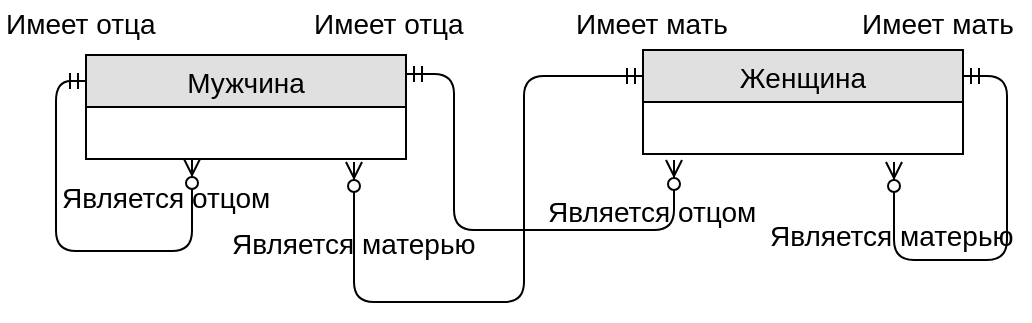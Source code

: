 <mxfile version="12.1.3" type="device" pages="1"><diagram id="gvGiIRRxEIWXnsjBUufy" name="Page-1"><mxGraphModel dx="1024" dy="588" grid="0" gridSize="10" guides="1" tooltips="1" connect="1" arrows="1" fold="1" page="1" pageScale="1" pageWidth="827" pageHeight="1169" math="0" shadow="0"><root><mxCell id="0"/><mxCell id="1" parent="0"/><mxCell id="kNrkaa0x3SVOB59-N18G-13" value="Мужчина" style="swimlane;fontStyle=0;childLayout=stackLayout;horizontal=1;startSize=26;fillColor=#e0e0e0;horizontalStack=0;resizeParent=1;resizeParentMax=0;resizeLast=0;collapsible=1;marginBottom=0;swimlaneFillColor=#ffffff;align=center;fontSize=14;" parent="1" vertex="1"><mxGeometry x="357" y="67.5" width="160" height="52" as="geometry"/></mxCell><mxCell id="kNrkaa0x3SVOB59-N18G-17" value="" style="edgeStyle=orthogonalEdgeStyle;fontSize=12;html=1;endArrow=ERzeroToMany;startArrow=ERmandOne;exitX=0;exitY=0.25;exitDx=0;exitDy=0;" parent="kNrkaa0x3SVOB59-N18G-13" source="kNrkaa0x3SVOB59-N18G-13" edge="1"><mxGeometry width="100" height="100" relative="1" as="geometry"><mxPoint x="60" y="214" as="sourcePoint"/><mxPoint x="53" y="52" as="targetPoint"/><Array as="points"><mxPoint x="-15" y="13"/><mxPoint x="-15" y="98"/><mxPoint x="53" y="98"/></Array></mxGeometry></mxCell><mxCell id="kNrkaa0x3SVOB59-N18G-18" value="&lt;font style=&quot;font-size: 14px&quot;&gt;Имеет отца&lt;/font&gt;" style="text;html=1;resizable=0;points=[];autosize=1;align=left;verticalAlign=top;spacingTop=-4;" parent="1" vertex="1"><mxGeometry x="314.5" y="40.5" width="85" height="14" as="geometry"/></mxCell><mxCell id="kNrkaa0x3SVOB59-N18G-19" value="&lt;font style=&quot;font-size: 14px&quot;&gt;Является отцом&lt;/font&gt;" style="text;html=1;resizable=0;points=[];autosize=1;align=left;verticalAlign=top;spacingTop=-4;" parent="1" vertex="1"><mxGeometry x="342.5" y="128" width="114" height="14" as="geometry"/></mxCell><mxCell id="kNrkaa0x3SVOB59-N18G-20" value="Женщина" style="swimlane;fontStyle=0;childLayout=stackLayout;horizontal=1;startSize=26;fillColor=#e0e0e0;horizontalStack=0;resizeParent=1;resizeParentMax=0;resizeLast=0;collapsible=1;marginBottom=0;swimlaneFillColor=#ffffff;align=center;fontSize=14;" parent="1" vertex="1"><mxGeometry x="635.5" y="65" width="160" height="52" as="geometry"/></mxCell><mxCell id="kNrkaa0x3SVOB59-N18G-34" value="" style="fontSize=12;html=1;endArrow=ERzeroToMany;startArrow=ERmandOne;exitX=1;exitY=0.25;exitDx=0;exitDy=0;entryX=0.786;entryY=1.169;entryDx=0;entryDy=0;entryPerimeter=0;edgeStyle=orthogonalEdgeStyle;" parent="kNrkaa0x3SVOB59-N18G-20" source="kNrkaa0x3SVOB59-N18G-20" edge="1"><mxGeometry width="100" height="100" relative="1" as="geometry"><mxPoint x="105.5" y="205" as="sourcePoint"/><mxPoint x="125.5" y="56" as="targetPoint"/><Array as="points"><mxPoint x="182" y="13"/><mxPoint x="182" y="105"/><mxPoint x="126" y="105"/></Array></mxGeometry></mxCell><mxCell id="kNrkaa0x3SVOB59-N18G-27" value="" style="fontSize=12;html=1;endArrow=ERzeroToMany;startArrow=ERmandOne;entryX=0.096;entryY=1.108;entryDx=0;entryDy=0;entryPerimeter=0;edgeStyle=orthogonalEdgeStyle;" parent="1" edge="1"><mxGeometry width="100" height="100" relative="1" as="geometry"><mxPoint x="517" y="77" as="sourcePoint"/><mxPoint x="651" y="120" as="targetPoint"/><Array as="points"><mxPoint x="541" y="77"/><mxPoint x="541" y="155"/><mxPoint x="651" y="155"/></Array></mxGeometry></mxCell><mxCell id="kNrkaa0x3SVOB59-N18G-28" value="&lt;font style=&quot;font-size: 14px&quot;&gt;Имеет отца&lt;/font&gt;" style="text;html=1;resizable=0;points=[];autosize=1;align=left;verticalAlign=top;spacingTop=-4;" parent="1" vertex="1"><mxGeometry x="468.5" y="40.5" width="85" height="14" as="geometry"/></mxCell><mxCell id="kNrkaa0x3SVOB59-N18G-29" value="" style="fontSize=12;html=1;endArrow=ERzeroToMany;startArrow=ERmandOne;exitX=0;exitY=0.25;exitDx=0;exitDy=0;entryX=0.836;entryY=1.073;entryDx=0;entryDy=0;entryPerimeter=0;edgeStyle=orthogonalEdgeStyle;" parent="1" source="kNrkaa0x3SVOB59-N18G-20" edge="1"><mxGeometry width="100" height="100" relative="1" as="geometry"><mxPoint x="467" y="316" as="sourcePoint"/><mxPoint x="491" y="121" as="targetPoint"/><Array as="points"><mxPoint x="576" y="78"/><mxPoint x="576" y="191"/><mxPoint x="491" y="191"/></Array></mxGeometry></mxCell><mxCell id="kNrkaa0x3SVOB59-N18G-30" value="&lt;font style=&quot;font-size: 14px&quot;&gt;Является матерью&lt;/font&gt;" style="text;html=1;resizable=0;points=[];autosize=1;align=left;verticalAlign=top;spacingTop=-4;" parent="1" vertex="1"><mxGeometry x="427.5" y="150.5" width="132" height="14" as="geometry"/></mxCell><mxCell id="kNrkaa0x3SVOB59-N18G-31" value="&lt;font style=&quot;font-size: 14px&quot;&gt;Имеет мать&lt;/font&gt;" style="text;html=1;resizable=0;points=[];autosize=1;align=left;verticalAlign=top;spacingTop=-4;" parent="1" vertex="1"><mxGeometry x="600" y="40.5" width="86" height="14" as="geometry"/></mxCell><mxCell id="kNrkaa0x3SVOB59-N18G-32" value="&lt;font style=&quot;font-size: 14px&quot;&gt;Имеет мать&lt;/font&gt;" style="text;html=1;resizable=0;points=[];autosize=1;align=left;verticalAlign=top;spacingTop=-4;" parent="1" vertex="1"><mxGeometry x="743" y="40.5" width="86" height="14" as="geometry"/></mxCell><mxCell id="kNrkaa0x3SVOB59-N18G-35" value="&lt;font style=&quot;font-size: 14px&quot;&gt;Является отцом&lt;/font&gt;" style="text;html=1;resizable=0;points=[];autosize=1;align=left;verticalAlign=top;spacingTop=-4;" parent="1" vertex="1"><mxGeometry x="586" y="135" width="114" height="14" as="geometry"/></mxCell><mxCell id="kNrkaa0x3SVOB59-N18G-36" value="&lt;font style=&quot;font-size: 14px&quot;&gt;Является матерью&lt;/font&gt;" style="text;html=1;resizable=0;points=[];autosize=1;align=left;verticalAlign=top;spacingTop=-4;" parent="1" vertex="1"><mxGeometry x="697" y="147" width="132" height="14" as="geometry"/></mxCell></root></mxGraphModel></diagram></mxfile>
